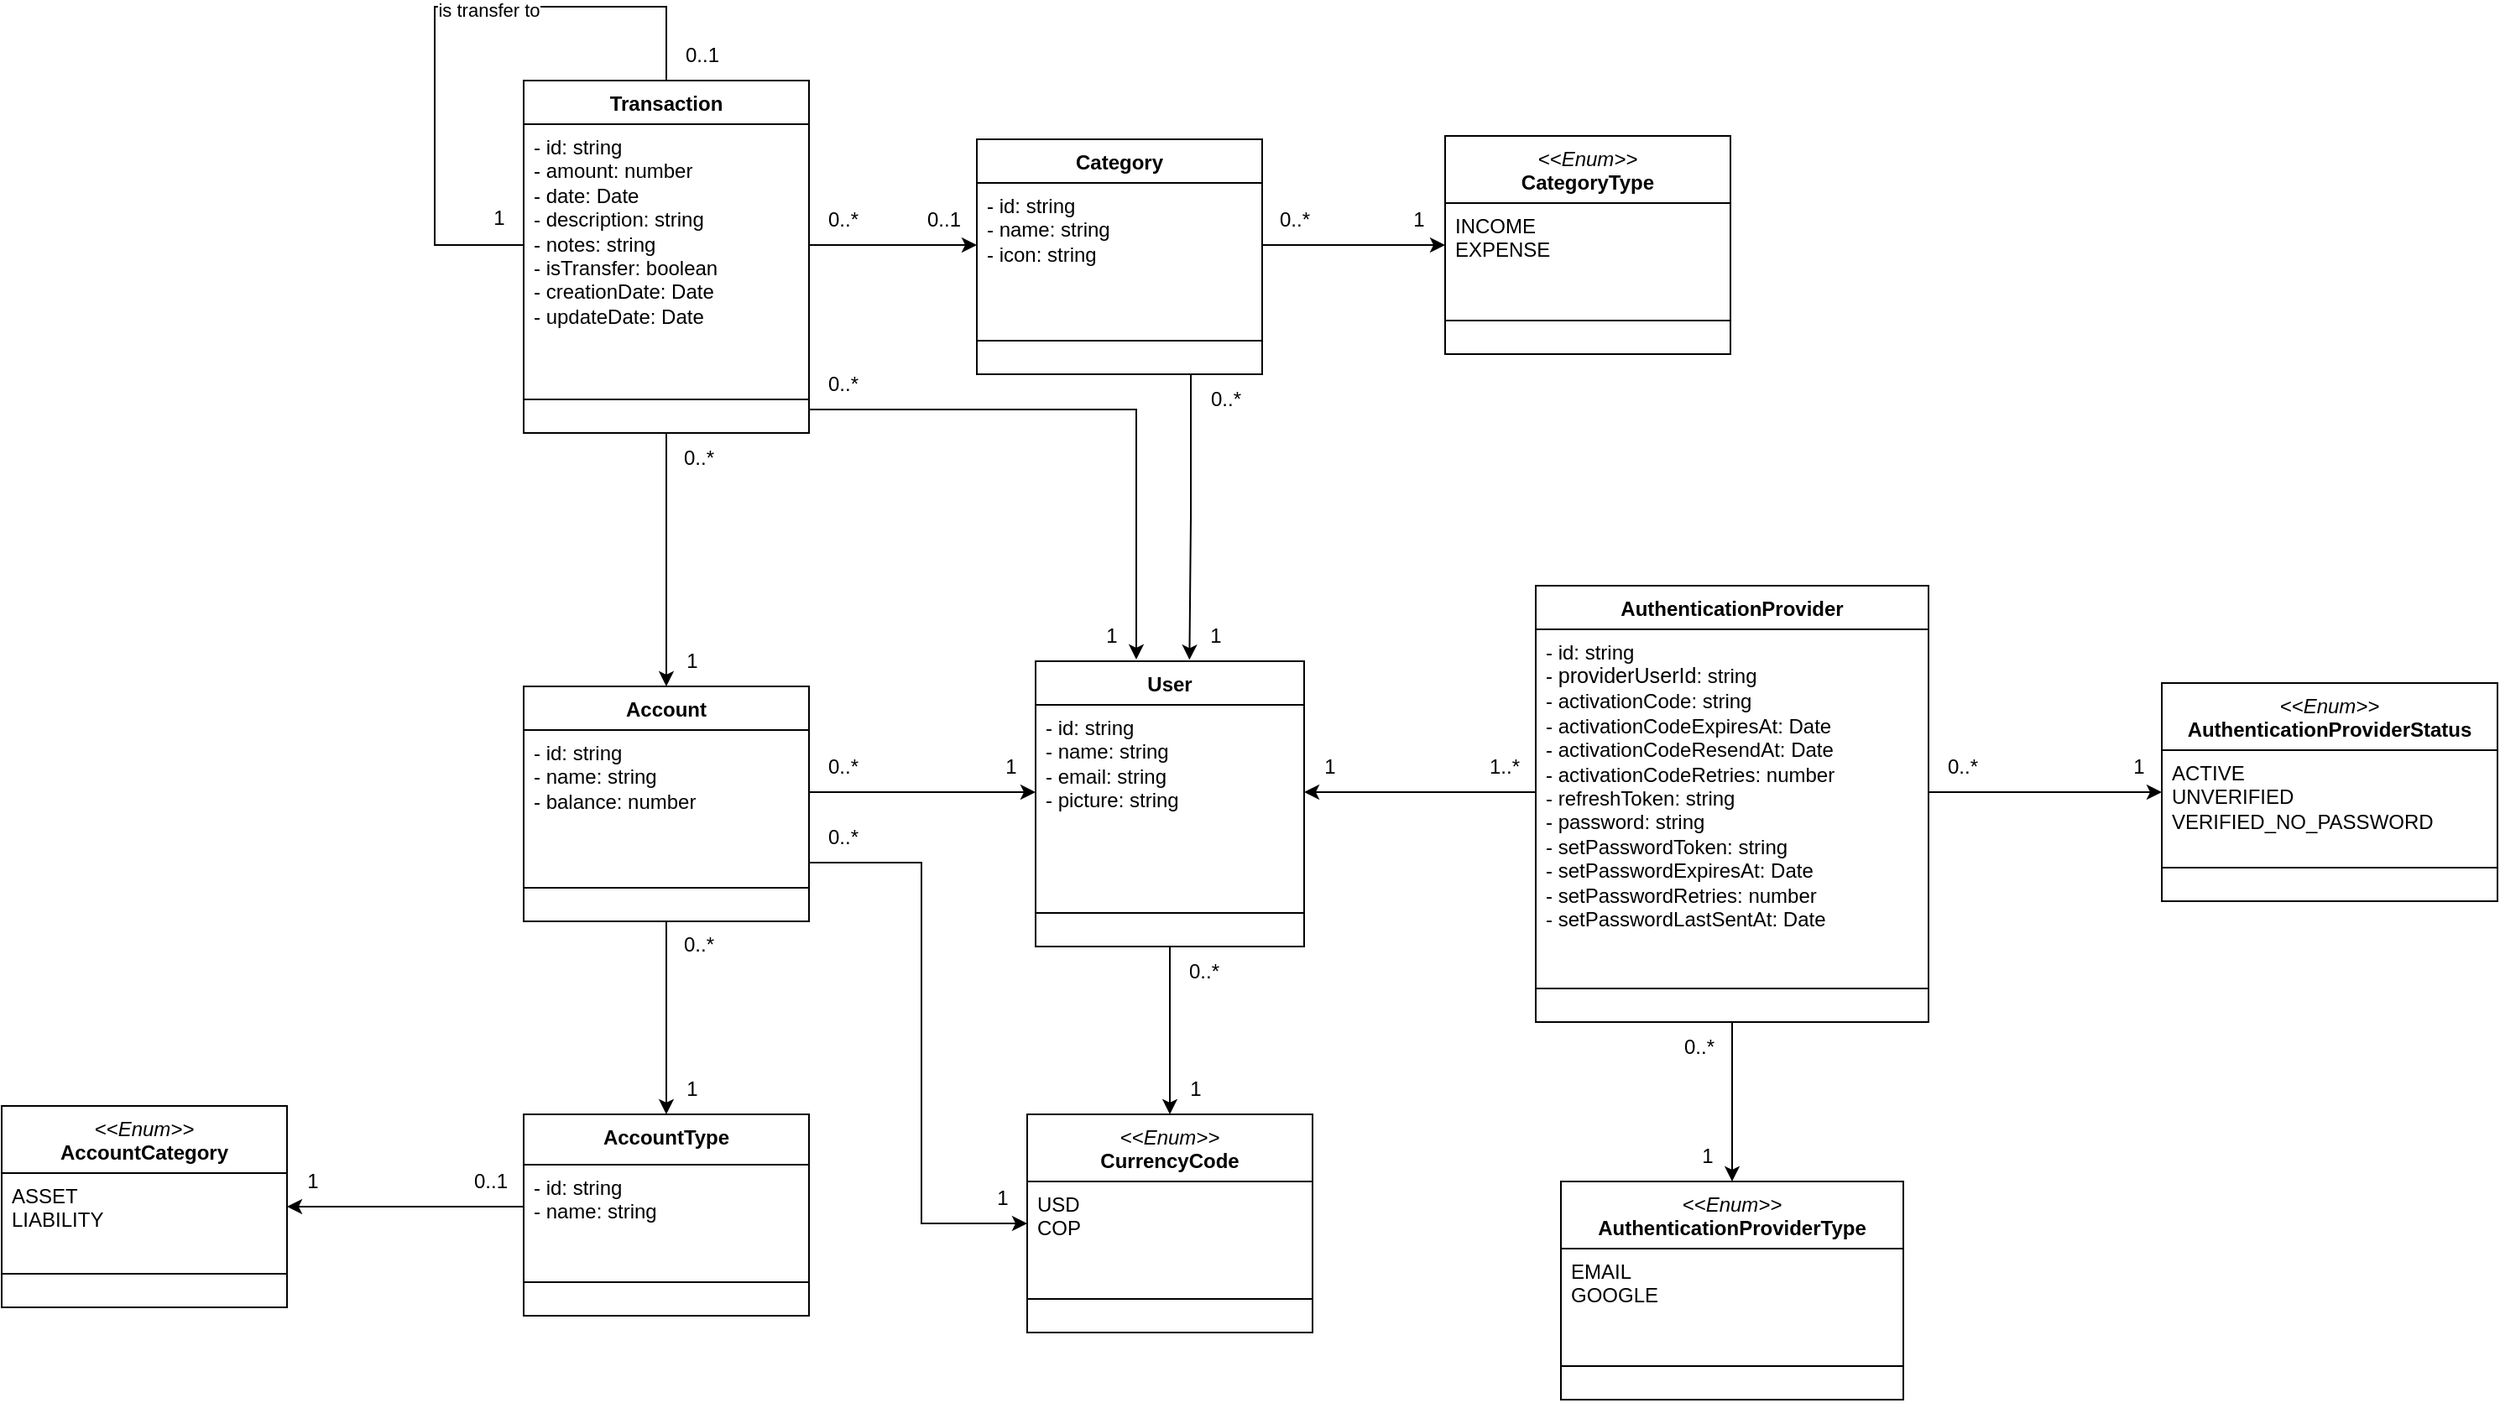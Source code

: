 <mxfile version="28.0.7">
  <diagram name="Page-1" id="EqEseUjB6EhwFP1imNWN">
    <mxGraphModel dx="2136" dy="849" grid="1" gridSize="10" guides="1" tooltips="1" connect="1" arrows="1" fold="1" page="1" pageScale="1" pageWidth="850" pageHeight="1100" background="none" math="0" shadow="0">
      <root>
        <mxCell id="0" />
        <mxCell id="1" parent="0" />
        <mxCell id="4IVgv2YwJj3yk9_aXbhd-1" value="Transaction" style="swimlane;fontStyle=1;align=center;verticalAlign=top;childLayout=stackLayout;horizontal=1;startSize=26;horizontalStack=0;resizeParent=1;resizeParentMax=0;resizeLast=0;collapsible=1;marginBottom=0;whiteSpace=wrap;html=1;" parent="1" vertex="1">
          <mxGeometry x="94" y="84" width="170" height="210" as="geometry" />
        </mxCell>
        <mxCell id="giLxtFIxru5S8UG1Ptxc-1" style="edgeStyle=orthogonalEdgeStyle;rounded=0;orthogonalLoop=1;jettySize=auto;html=1;entryX=0.5;entryY=0;entryDx=0;entryDy=0;endArrow=none;startFill=0;endFill=0;" parent="4IVgv2YwJj3yk9_aXbhd-1" source="4IVgv2YwJj3yk9_aXbhd-2" target="4IVgv2YwJj3yk9_aXbhd-1" edge="1">
          <mxGeometry relative="1" as="geometry">
            <mxPoint x="-83" y="-104" as="targetPoint" />
            <Array as="points">
              <mxPoint x="-53" y="98" />
              <mxPoint x="-53" y="-44" />
              <mxPoint x="85" y="-44" />
            </Array>
          </mxGeometry>
        </mxCell>
        <mxCell id="giLxtFIxru5S8UG1Ptxc-4" value="is transfer to" style="edgeLabel;html=1;align=center;verticalAlign=middle;resizable=0;points=[];" parent="giLxtFIxru5S8UG1Ptxc-1" vertex="1" connectable="0">
          <mxGeometry x="0.204" y="-2" relative="1" as="geometry">
            <mxPoint as="offset" />
          </mxGeometry>
        </mxCell>
        <mxCell id="4IVgv2YwJj3yk9_aXbhd-2" value="- id: string&lt;div&gt;- amount: number&lt;/div&gt;&lt;div&gt;- date: Date&lt;/div&gt;&lt;div&gt;&lt;span style=&quot;background-color: transparent; color: light-dark(rgb(0, 0, 0), rgb(255, 255, 255));&quot;&gt;- description: string&lt;/span&gt;&lt;/div&gt;&lt;div&gt;- notes: string&lt;/div&gt;&lt;div&gt;- isTransfer: boolean&lt;/div&gt;&lt;div&gt;- creationDate: Date&lt;/div&gt;&lt;div&gt;-&amp;nbsp;updateDate: Date&lt;/div&gt;" style="text;strokeColor=none;fillColor=none;align=left;verticalAlign=top;spacingLeft=4;spacingRight=4;overflow=hidden;rotatable=0;points=[[0,0.5],[1,0.5]];portConstraint=eastwest;whiteSpace=wrap;html=1;" parent="4IVgv2YwJj3yk9_aXbhd-1" vertex="1">
          <mxGeometry y="26" width="170" height="144" as="geometry" />
        </mxCell>
        <mxCell id="4IVgv2YwJj3yk9_aXbhd-3" value="" style="line;strokeWidth=1;fillColor=none;align=left;verticalAlign=middle;spacingTop=-1;spacingLeft=3;spacingRight=3;rotatable=0;labelPosition=right;points=[];portConstraint=eastwest;strokeColor=inherit;" parent="4IVgv2YwJj3yk9_aXbhd-1" vertex="1">
          <mxGeometry y="170" width="170" height="40" as="geometry" />
        </mxCell>
        <mxCell id="4IVgv2YwJj3yk9_aXbhd-19" value="Category" style="swimlane;fontStyle=1;align=center;verticalAlign=top;childLayout=stackLayout;horizontal=1;startSize=26;horizontalStack=0;resizeParent=1;resizeParentMax=0;resizeLast=0;collapsible=1;marginBottom=0;whiteSpace=wrap;html=1;" parent="1" vertex="1">
          <mxGeometry x="364" y="119" width="170" height="140" as="geometry" />
        </mxCell>
        <mxCell id="4IVgv2YwJj3yk9_aXbhd-20" value="- id: string&lt;div&gt;- name: string&lt;/div&gt;&lt;div&gt;- icon: string&lt;/div&gt;" style="text;strokeColor=none;fillColor=none;align=left;verticalAlign=top;spacingLeft=4;spacingRight=4;overflow=hidden;rotatable=0;points=[[0,0.5],[1,0.5]];portConstraint=eastwest;whiteSpace=wrap;html=1;" parent="4IVgv2YwJj3yk9_aXbhd-19" vertex="1">
          <mxGeometry y="26" width="170" height="74" as="geometry" />
        </mxCell>
        <mxCell id="4IVgv2YwJj3yk9_aXbhd-21" value="" style="line;strokeWidth=1;fillColor=none;align=left;verticalAlign=middle;spacingTop=-1;spacingLeft=3;spacingRight=3;rotatable=0;labelPosition=right;points=[];portConstraint=eastwest;strokeColor=inherit;" parent="4IVgv2YwJj3yk9_aXbhd-19" vertex="1">
          <mxGeometry y="100" width="170" height="40" as="geometry" />
        </mxCell>
        <mxCell id="4IVgv2YwJj3yk9_aXbhd-22" style="edgeStyle=orthogonalEdgeStyle;rounded=0;orthogonalLoop=1;jettySize=auto;html=1;entryX=0;entryY=0.5;entryDx=0;entryDy=0;exitX=1;exitY=0.5;exitDx=0;exitDy=0;" parent="1" source="4IVgv2YwJj3yk9_aXbhd-2" target="4IVgv2YwJj3yk9_aXbhd-20" edge="1">
          <mxGeometry relative="1" as="geometry" />
        </mxCell>
        <mxCell id="4IVgv2YwJj3yk9_aXbhd-24" value="0..1" style="text;html=1;align=center;verticalAlign=middle;resizable=0;points=[];autosize=1;strokeColor=none;fillColor=none;" parent="1" vertex="1">
          <mxGeometry x="324" y="152" width="40" height="30" as="geometry" />
        </mxCell>
        <mxCell id="4IVgv2YwJj3yk9_aXbhd-49" style="edgeStyle=orthogonalEdgeStyle;rounded=0;orthogonalLoop=1;jettySize=auto;html=1;entryX=0.5;entryY=1;entryDx=0;entryDy=0;startArrow=classic;startFill=1;endArrow=none;endFill=0;exitX=0.5;exitY=0;exitDx=0;exitDy=0;" parent="1" source="E6XDSwYtZxgFJLBzwyTR-1" target="4IVgv2YwJj3yk9_aXbhd-1" edge="1">
          <mxGeometry relative="1" as="geometry">
            <mxPoint x="178.5" y="390" as="sourcePoint" />
          </mxGeometry>
        </mxCell>
        <mxCell id="4IVgv2YwJj3yk9_aXbhd-50" value="0..*" style="text;html=1;align=center;verticalAlign=middle;resizable=0;points=[];autosize=1;strokeColor=none;fillColor=none;" parent="1" vertex="1">
          <mxGeometry x="178" y="294" width="40" height="30" as="geometry" />
        </mxCell>
        <mxCell id="4IVgv2YwJj3yk9_aXbhd-55" value="0..*" style="text;html=1;align=center;verticalAlign=middle;resizable=0;points=[];autosize=1;strokeColor=none;fillColor=none;" parent="1" vertex="1">
          <mxGeometry x="264" y="152" width="40" height="30" as="geometry" />
        </mxCell>
        <mxCell id="4IVgv2YwJj3yk9_aXbhd-57" value="&lt;div&gt;&lt;i style=&quot;font-weight: 400;&quot;&gt;&amp;lt;&amp;lt;Enum&amp;gt;&amp;gt;&lt;/i&gt;&lt;br&gt;&lt;/div&gt;CategoryType" style="swimlane;fontStyle=1;align=center;verticalAlign=top;childLayout=stackLayout;horizontal=1;startSize=40;horizontalStack=0;resizeParent=1;resizeParentMax=0;resizeLast=0;collapsible=1;marginBottom=0;whiteSpace=wrap;html=1;" parent="1" vertex="1">
          <mxGeometry x="643" y="117" width="170" height="130" as="geometry">
            <mxRectangle x="205" y="40" width="130" height="30" as="alternateBounds" />
          </mxGeometry>
        </mxCell>
        <mxCell id="4IVgv2YwJj3yk9_aXbhd-58" value="&lt;div&gt;INCOME&lt;/div&gt;&lt;div&gt;EXPENSE&lt;/div&gt;" style="text;strokeColor=none;fillColor=none;align=left;verticalAlign=top;spacingLeft=4;spacingRight=4;overflow=hidden;rotatable=0;points=[[0,0.5],[1,0.5]];portConstraint=eastwest;whiteSpace=wrap;html=1;" parent="4IVgv2YwJj3yk9_aXbhd-57" vertex="1">
          <mxGeometry y="40" width="170" height="50" as="geometry" />
        </mxCell>
        <mxCell id="4IVgv2YwJj3yk9_aXbhd-59" value="" style="line;strokeWidth=1;fillColor=none;align=left;verticalAlign=middle;spacingTop=-1;spacingLeft=3;spacingRight=3;rotatable=0;labelPosition=right;points=[];portConstraint=eastwest;strokeColor=inherit;" parent="4IVgv2YwJj3yk9_aXbhd-57" vertex="1">
          <mxGeometry y="90" width="170" height="40" as="geometry" />
        </mxCell>
        <mxCell id="4IVgv2YwJj3yk9_aXbhd-63" value="&lt;div&gt;&lt;i style=&quot;font-weight: 400;&quot;&gt;&amp;lt;&amp;lt;Enum&amp;gt;&amp;gt;&lt;/i&gt;&lt;br&gt;&lt;/div&gt;CurrencyCode" style="swimlane;fontStyle=1;align=center;verticalAlign=top;childLayout=stackLayout;horizontal=1;startSize=40;horizontalStack=0;resizeParent=1;resizeParentMax=0;resizeLast=0;collapsible=1;marginBottom=0;whiteSpace=wrap;html=1;" parent="1" vertex="1">
          <mxGeometry x="394" y="700" width="170" height="130" as="geometry">
            <mxRectangle x="205" y="40" width="130" height="30" as="alternateBounds" />
          </mxGeometry>
        </mxCell>
        <mxCell id="4IVgv2YwJj3yk9_aXbhd-64" value="USD&lt;div&gt;COP&lt;/div&gt;" style="text;strokeColor=none;fillColor=none;align=left;verticalAlign=top;spacingLeft=4;spacingRight=4;overflow=hidden;rotatable=0;points=[[0,0.5],[1,0.5]];portConstraint=eastwest;whiteSpace=wrap;html=1;" parent="4IVgv2YwJj3yk9_aXbhd-63" vertex="1">
          <mxGeometry y="40" width="170" height="50" as="geometry" />
        </mxCell>
        <mxCell id="4IVgv2YwJj3yk9_aXbhd-65" value="" style="line;strokeWidth=1;fillColor=none;align=left;verticalAlign=middle;spacingTop=-1;spacingLeft=3;spacingRight=3;rotatable=0;labelPosition=right;points=[];portConstraint=eastwest;strokeColor=inherit;" parent="4IVgv2YwJj3yk9_aXbhd-63" vertex="1">
          <mxGeometry y="90" width="170" height="40" as="geometry" />
        </mxCell>
        <mxCell id="4IVgv2YwJj3yk9_aXbhd-67" value="1" style="text;html=1;align=center;verticalAlign=middle;resizable=0;points=[];autosize=1;strokeColor=none;fillColor=none;" parent="1" vertex="1">
          <mxGeometry x="364" y="735" width="30" height="30" as="geometry" />
        </mxCell>
        <mxCell id="4IVgv2YwJj3yk9_aXbhd-68" value="0..*" style="text;html=1;align=center;verticalAlign=middle;resizable=0;points=[];autosize=1;strokeColor=none;fillColor=none;" parent="1" vertex="1">
          <mxGeometry x="264" y="520" width="40" height="30" as="geometry" />
        </mxCell>
        <mxCell id="i_zmqgEO7VjL27VZgSfz-4" style="edgeStyle=orthogonalEdgeStyle;rounded=0;orthogonalLoop=1;jettySize=auto;html=1;" parent="1" source="E6XDSwYtZxgFJLBzwyTR-1" target="i_zmqgEO7VjL27VZgSfz-1" edge="1">
          <mxGeometry relative="1" as="geometry" />
        </mxCell>
        <mxCell id="E6XDSwYtZxgFJLBzwyTR-1" value="Account" style="swimlane;fontStyle=1;align=center;verticalAlign=top;childLayout=stackLayout;horizontal=1;startSize=26;horizontalStack=0;resizeParent=1;resizeParentMax=0;resizeLast=0;collapsible=1;marginBottom=0;whiteSpace=wrap;html=1;" parent="1" vertex="1">
          <mxGeometry x="94" y="445" width="170" height="140" as="geometry" />
        </mxCell>
        <mxCell id="E6XDSwYtZxgFJLBzwyTR-2" value="- id: string&lt;div&gt;- name: string&lt;br&gt;&lt;div&gt;- balance: number&lt;/div&gt;&lt;/div&gt;" style="text;strokeColor=none;fillColor=none;align=left;verticalAlign=top;spacingLeft=4;spacingRight=4;overflow=hidden;rotatable=0;points=[[0,0.5],[1,0.5]];portConstraint=eastwest;whiteSpace=wrap;html=1;" parent="E6XDSwYtZxgFJLBzwyTR-1" vertex="1">
          <mxGeometry y="26" width="170" height="74" as="geometry" />
        </mxCell>
        <mxCell id="E6XDSwYtZxgFJLBzwyTR-3" value="" style="line;strokeWidth=1;fillColor=none;align=left;verticalAlign=middle;spacingTop=-1;spacingLeft=3;spacingRight=3;rotatable=0;labelPosition=right;points=[];portConstraint=eastwest;strokeColor=inherit;" parent="E6XDSwYtZxgFJLBzwyTR-1" vertex="1">
          <mxGeometry y="100" width="170" height="40" as="geometry" />
        </mxCell>
        <mxCell id="E6XDSwYtZxgFJLBzwyTR-6" value="1" style="text;html=1;align=center;verticalAlign=middle;resizable=0;points=[];autosize=1;strokeColor=none;fillColor=none;" parent="1" vertex="1">
          <mxGeometry x="179" y="415" width="30" height="30" as="geometry" />
        </mxCell>
        <mxCell id="qzz9vTHvMLFRcsr79LCF-2" style="edgeStyle=orthogonalEdgeStyle;rounded=0;orthogonalLoop=1;jettySize=auto;html=1;exitX=0.5;exitY=1;exitDx=0;exitDy=0;entryX=0.5;entryY=0;entryDx=0;entryDy=0;" parent="1" source="E6XDSwYtZxgFJLBzwyTR-8" target="4IVgv2YwJj3yk9_aXbhd-63" edge="1">
          <mxGeometry relative="1" as="geometry" />
        </mxCell>
        <mxCell id="E6XDSwYtZxgFJLBzwyTR-8" value="User" style="swimlane;fontStyle=1;align=center;verticalAlign=top;childLayout=stackLayout;horizontal=1;startSize=26;horizontalStack=0;resizeParent=1;resizeParentMax=0;resizeLast=0;collapsible=1;marginBottom=0;whiteSpace=wrap;html=1;" parent="1" vertex="1">
          <mxGeometry x="399" y="430" width="160" height="170" as="geometry" />
        </mxCell>
        <mxCell id="E6XDSwYtZxgFJLBzwyTR-9" value="- id: string&lt;div&gt;- name: string&lt;br&gt;&lt;div&gt;- email: string&lt;/div&gt;&lt;/div&gt;&lt;div&gt;- picture: string&lt;/div&gt;" style="text;strokeColor=none;fillColor=none;align=left;verticalAlign=top;spacingLeft=4;spacingRight=4;overflow=hidden;rotatable=0;points=[[0,0.5],[1,0.5]];portConstraint=eastwest;whiteSpace=wrap;html=1;" parent="E6XDSwYtZxgFJLBzwyTR-8" vertex="1">
          <mxGeometry y="26" width="160" height="104" as="geometry" />
        </mxCell>
        <mxCell id="E6XDSwYtZxgFJLBzwyTR-10" value="" style="line;strokeWidth=1;fillColor=none;align=left;verticalAlign=middle;spacingTop=-1;spacingLeft=3;spacingRight=3;rotatable=0;labelPosition=right;points=[];portConstraint=eastwest;strokeColor=inherit;" parent="E6XDSwYtZxgFJLBzwyTR-8" vertex="1">
          <mxGeometry y="130" width="160" height="40" as="geometry" />
        </mxCell>
        <mxCell id="E6XDSwYtZxgFJLBzwyTR-13" value="0..*" style="text;html=1;align=center;verticalAlign=middle;resizable=0;points=[];autosize=1;strokeColor=none;fillColor=none;" parent="1" vertex="1">
          <mxGeometry x="264" y="478" width="40" height="30" as="geometry" />
        </mxCell>
        <mxCell id="E6XDSwYtZxgFJLBzwyTR-14" value="1" style="text;html=1;align=center;verticalAlign=middle;resizable=0;points=[];autosize=1;strokeColor=none;fillColor=none;" parent="1" vertex="1">
          <mxGeometry x="369" y="478" width="30" height="30" as="geometry" />
        </mxCell>
        <mxCell id="HKFmsxtZMBqY3XFtCL7B-4" style="edgeStyle=orthogonalEdgeStyle;rounded=0;orthogonalLoop=1;jettySize=auto;html=1;exitX=1;exitY=0.75;exitDx=0;exitDy=0;entryX=0;entryY=0.5;entryDx=0;entryDy=0;" parent="1" source="E6XDSwYtZxgFJLBzwyTR-1" target="4IVgv2YwJj3yk9_aXbhd-64" edge="1">
          <mxGeometry relative="1" as="geometry">
            <Array as="points">
              <mxPoint x="331" y="550" />
              <mxPoint x="331" y="765" />
            </Array>
          </mxGeometry>
        </mxCell>
        <mxCell id="HKFmsxtZMBqY3XFtCL7B-6" value="0..*" style="text;html=1;align=center;verticalAlign=middle;resizable=0;points=[];autosize=1;strokeColor=none;fillColor=none;" parent="1" vertex="1">
          <mxGeometry x="264" y="250" width="40" height="30" as="geometry" />
        </mxCell>
        <mxCell id="HKFmsxtZMBqY3XFtCL7B-7" value="1" style="text;html=1;align=center;verticalAlign=middle;resizable=0;points=[];autosize=1;strokeColor=none;fillColor=none;" parent="1" vertex="1">
          <mxGeometry x="429" y="400" width="30" height="30" as="geometry" />
        </mxCell>
        <mxCell id="Uoa0D3wc2wCWtFt8kNzC-2" value="1" style="text;html=1;align=center;verticalAlign=middle;resizable=0;points=[];autosize=1;strokeColor=none;fillColor=none;" parent="1" vertex="1">
          <mxGeometry x="491" y="400" width="30" height="30" as="geometry" />
        </mxCell>
        <mxCell id="Uoa0D3wc2wCWtFt8kNzC-3" value="0..*" style="text;html=1;align=center;verticalAlign=middle;resizable=0;points=[];autosize=1;strokeColor=none;fillColor=none;" parent="1" vertex="1">
          <mxGeometry x="492" y="259" width="40" height="30" as="geometry" />
        </mxCell>
        <mxCell id="ZD57u5LpEhazBJ8pezvG-1" value="&lt;div&gt;&lt;i style=&quot;font-weight: 400;&quot;&gt;&amp;lt;&amp;lt;Enum&amp;gt;&amp;gt;&lt;/i&gt;&lt;br&gt;&lt;/div&gt;AuthenticationProviderStatus" style="swimlane;fontStyle=1;align=center;verticalAlign=top;childLayout=stackLayout;horizontal=1;startSize=40;horizontalStack=0;resizeParent=1;resizeParentMax=0;resizeLast=0;collapsible=1;marginBottom=0;whiteSpace=wrap;html=1;" parent="1" vertex="1">
          <mxGeometry x="1070" y="443" width="200" height="130" as="geometry">
            <mxRectangle x="205" y="40" width="130" height="30" as="alternateBounds" />
          </mxGeometry>
        </mxCell>
        <mxCell id="ZD57u5LpEhazBJ8pezvG-2" value="&lt;div&gt;ACTIVE&lt;/div&gt;&lt;div&gt;UNVERIFIED&lt;/div&gt;&lt;div&gt;VERIFIED_NO_PASSWORD&lt;/div&gt;&lt;div&gt;&lt;br&gt;&lt;/div&gt;" style="text;strokeColor=none;fillColor=none;align=left;verticalAlign=top;spacingLeft=4;spacingRight=4;overflow=hidden;rotatable=0;points=[[0,0.5],[1,0.5]];portConstraint=eastwest;whiteSpace=wrap;html=1;" parent="ZD57u5LpEhazBJ8pezvG-1" vertex="1">
          <mxGeometry y="40" width="200" height="50" as="geometry" />
        </mxCell>
        <mxCell id="ZD57u5LpEhazBJ8pezvG-3" value="" style="line;strokeWidth=1;fillColor=none;align=left;verticalAlign=middle;spacingTop=-1;spacingLeft=3;spacingRight=3;rotatable=0;labelPosition=right;points=[];portConstraint=eastwest;strokeColor=inherit;" parent="ZD57u5LpEhazBJ8pezvG-1" vertex="1">
          <mxGeometry y="90" width="200" height="40" as="geometry" />
        </mxCell>
        <mxCell id="ZD57u5LpEhazBJ8pezvG-5" value="0..*" style="text;html=1;align=center;verticalAlign=middle;resizable=0;points=[];autosize=1;strokeColor=none;fillColor=none;" parent="1" vertex="1">
          <mxGeometry x="931" y="478" width="40" height="30" as="geometry" />
        </mxCell>
        <mxCell id="ZD57u5LpEhazBJ8pezvG-6" value="1" style="text;html=1;align=center;verticalAlign=middle;resizable=0;points=[];autosize=1;strokeColor=none;fillColor=none;" parent="1" vertex="1">
          <mxGeometry x="1041" y="478" width="30" height="30" as="geometry" />
        </mxCell>
        <mxCell id="GtB9pWS0f8hiLUgauO-V-2" style="edgeStyle=orthogonalEdgeStyle;rounded=0;orthogonalLoop=1;jettySize=auto;html=1;" parent="1" source="E6XDSwYtZxgFJLBzwyTR-2" target="E6XDSwYtZxgFJLBzwyTR-9" edge="1">
          <mxGeometry relative="1" as="geometry" />
        </mxCell>
        <mxCell id="p6ty_ED9nkUPZI39vZnu-7" style="edgeStyle=orthogonalEdgeStyle;rounded=0;orthogonalLoop=1;jettySize=auto;html=1;entryX=0.5;entryY=0;entryDx=0;entryDy=0;exitX=0.5;exitY=1;exitDx=0;exitDy=0;" parent="1" source="p6ty_ED9nkUPZI39vZnu-1" target="p6ty_ED9nkUPZI39vZnu-4" edge="1">
          <mxGeometry relative="1" as="geometry">
            <mxPoint x="815" y="690" as="sourcePoint" />
          </mxGeometry>
        </mxCell>
        <mxCell id="p6ty_ED9nkUPZI39vZnu-1" value="AuthenticationProvider" style="swimlane;fontStyle=1;align=center;verticalAlign=top;childLayout=stackLayout;horizontal=1;startSize=26;horizontalStack=0;resizeParent=1;resizeParentMax=0;resizeLast=0;collapsible=1;marginBottom=0;whiteSpace=wrap;html=1;" parent="1" vertex="1">
          <mxGeometry x="697" y="385" width="234" height="260" as="geometry" />
        </mxCell>
        <mxCell id="p6ty_ED9nkUPZI39vZnu-2" value="- id: string&lt;div&gt;&lt;div&gt;-&amp;nbsp;&lt;span style=&quot;font-family: var(--ds-font-family-code); font-size: 12.573px; background-color: transparent; color: light-dark(rgb(0, 0, 0), rgb(255, 255, 255));&quot;&gt;providerUserId&lt;/span&gt;&lt;span style=&quot;background-color: transparent; color: light-dark(rgb(0, 0, 0), rgb(255, 255, 255));&quot;&gt;: string&lt;/span&gt;&lt;br&gt;&lt;/div&gt;&lt;/div&gt;&lt;div&gt;&lt;div&gt;- activationCode: string&lt;/div&gt;&lt;div&gt;- activationCodeExpiresAt: Date&lt;/div&gt;&lt;div&gt;- activationCodeResendAt: Date&lt;/div&gt;&lt;div&gt;- activationCodeRetries: number&lt;/div&gt;&lt;/div&gt;&lt;div&gt;- refreshToken: string&lt;/div&gt;&lt;div&gt;- password: string&lt;/div&gt;&lt;div&gt;- setPasswordToken: string&lt;br&gt;&lt;div&gt;- setPasswordExpiresAt: Date&lt;/div&gt;&lt;div&gt;- setPasswordRetries: number&lt;/div&gt;&lt;div&gt;- setPasswordLastSentAt: Date&lt;/div&gt;&lt;/div&gt;" style="text;strokeColor=none;fillColor=none;align=left;verticalAlign=top;spacingLeft=4;spacingRight=4;overflow=hidden;rotatable=0;points=[[0,0.5],[1,0.5]];portConstraint=eastwest;whiteSpace=wrap;html=1;" parent="p6ty_ED9nkUPZI39vZnu-1" vertex="1">
          <mxGeometry y="26" width="234" height="194" as="geometry" />
        </mxCell>
        <mxCell id="p6ty_ED9nkUPZI39vZnu-3" value="" style="line;strokeWidth=1;fillColor=none;align=left;verticalAlign=middle;spacingTop=-1;spacingLeft=3;spacingRight=3;rotatable=0;labelPosition=right;points=[];portConstraint=eastwest;strokeColor=inherit;" parent="p6ty_ED9nkUPZI39vZnu-1" vertex="1">
          <mxGeometry y="220" width="234" height="40" as="geometry" />
        </mxCell>
        <mxCell id="p6ty_ED9nkUPZI39vZnu-4" value="&lt;div&gt;&lt;i style=&quot;font-weight: 400;&quot;&gt;&amp;lt;&amp;lt;Enum&amp;gt;&amp;gt;&lt;/i&gt;&lt;br&gt;&lt;/div&gt;Authentication&lt;span style=&quot;background-color: transparent; color: light-dark(rgb(0, 0, 0), rgb(255, 255, 255));&quot;&gt;ProviderType&lt;/span&gt;" style="swimlane;fontStyle=1;align=center;verticalAlign=top;childLayout=stackLayout;horizontal=1;startSize=40;horizontalStack=0;resizeParent=1;resizeParentMax=0;resizeLast=0;collapsible=1;marginBottom=0;whiteSpace=wrap;html=1;" parent="1" vertex="1">
          <mxGeometry x="712" y="740" width="204" height="130" as="geometry">
            <mxRectangle x="205" y="40" width="130" height="30" as="alternateBounds" />
          </mxGeometry>
        </mxCell>
        <mxCell id="p6ty_ED9nkUPZI39vZnu-5" value="&lt;div&gt;EMAIL&lt;/div&gt;&lt;div&gt;GOOGLE&lt;/div&gt;" style="text;strokeColor=none;fillColor=none;align=left;verticalAlign=top;spacingLeft=4;spacingRight=4;overflow=hidden;rotatable=0;points=[[0,0.5],[1,0.5]];portConstraint=eastwest;whiteSpace=wrap;html=1;" parent="p6ty_ED9nkUPZI39vZnu-4" vertex="1">
          <mxGeometry y="40" width="204" height="50" as="geometry" />
        </mxCell>
        <mxCell id="p6ty_ED9nkUPZI39vZnu-6" value="" style="line;strokeWidth=1;fillColor=none;align=left;verticalAlign=middle;spacingTop=-1;spacingLeft=3;spacingRight=3;rotatable=0;labelPosition=right;points=[];portConstraint=eastwest;strokeColor=inherit;" parent="p6ty_ED9nkUPZI39vZnu-4" vertex="1">
          <mxGeometry y="90" width="204" height="40" as="geometry" />
        </mxCell>
        <mxCell id="p6ty_ED9nkUPZI39vZnu-8" value="1" style="text;html=1;align=center;verticalAlign=middle;resizable=0;points=[];autosize=1;strokeColor=none;fillColor=none;" parent="1" vertex="1">
          <mxGeometry x="784" y="710" width="30" height="30" as="geometry" />
        </mxCell>
        <mxCell id="p6ty_ED9nkUPZI39vZnu-9" value="0..*" style="text;html=1;align=center;verticalAlign=middle;resizable=0;points=[];autosize=1;strokeColor=none;fillColor=none;" parent="1" vertex="1">
          <mxGeometry x="774" y="645" width="40" height="30" as="geometry" />
        </mxCell>
        <mxCell id="p6ty_ED9nkUPZI39vZnu-10" style="edgeStyle=orthogonalEdgeStyle;rounded=0;orthogonalLoop=1;jettySize=auto;html=1;exitX=0;exitY=0.5;exitDx=0;exitDy=0;entryX=1;entryY=0.5;entryDx=0;entryDy=0;" parent="1" source="p6ty_ED9nkUPZI39vZnu-2" target="E6XDSwYtZxgFJLBzwyTR-9" edge="1">
          <mxGeometry relative="1" as="geometry" />
        </mxCell>
        <mxCell id="p6ty_ED9nkUPZI39vZnu-11" value="1" style="text;html=1;align=center;verticalAlign=middle;resizable=0;points=[];autosize=1;strokeColor=none;fillColor=none;" parent="1" vertex="1">
          <mxGeometry x="559" y="478" width="30" height="30" as="geometry" />
        </mxCell>
        <mxCell id="p6ty_ED9nkUPZI39vZnu-12" value="1..*" style="text;html=1;align=center;verticalAlign=middle;resizable=0;points=[];autosize=1;strokeColor=none;fillColor=none;" parent="1" vertex="1">
          <mxGeometry x="658" y="478" width="40" height="30" as="geometry" />
        </mxCell>
        <mxCell id="Zyi1jI88KUTKUBiFstPU-3" style="edgeStyle=orthogonalEdgeStyle;rounded=0;orthogonalLoop=1;jettySize=auto;html=1;exitX=0.75;exitY=1;exitDx=0;exitDy=0;entryX=0.573;entryY=-0.005;entryDx=0;entryDy=0;entryPerimeter=0;" parent="1" source="4IVgv2YwJj3yk9_aXbhd-19" target="E6XDSwYtZxgFJLBzwyTR-8" edge="1">
          <mxGeometry relative="1" as="geometry">
            <mxPoint x="491" y="380" as="targetPoint" />
          </mxGeometry>
        </mxCell>
        <mxCell id="21RGkuv4sAFXuKDQ0Lcb-1" style="edgeStyle=orthogonalEdgeStyle;rounded=0;orthogonalLoop=1;jettySize=auto;html=1;entryX=0;entryY=0.5;entryDx=0;entryDy=0;" parent="1" source="p6ty_ED9nkUPZI39vZnu-2" target="ZD57u5LpEhazBJ8pezvG-2" edge="1">
          <mxGeometry relative="1" as="geometry" />
        </mxCell>
        <mxCell id="0h29m-L7SLsWld9X3bA5-1" style="edgeStyle=orthogonalEdgeStyle;rounded=0;orthogonalLoop=1;jettySize=auto;html=1;exitX=1;exitY=0.5;exitDx=0;exitDy=0;entryX=0.375;entryY=-0.006;entryDx=0;entryDy=0;entryPerimeter=0;" parent="1" source="4IVgv2YwJj3yk9_aXbhd-2" target="E6XDSwYtZxgFJLBzwyTR-8" edge="1">
          <mxGeometry relative="1" as="geometry">
            <Array as="points">
              <mxPoint x="264" y="280" />
              <mxPoint x="459" y="280" />
            </Array>
          </mxGeometry>
        </mxCell>
        <mxCell id="i_zmqgEO7VjL27VZgSfz-1" value="&lt;div&gt;&lt;span style=&quot;background-color: transparent; color: light-dark(rgb(0, 0, 0), rgb(255, 255, 255));&quot;&gt;AccountType&lt;/span&gt;&lt;/div&gt;" style="swimlane;fontStyle=1;align=center;verticalAlign=top;childLayout=stackLayout;horizontal=1;startSize=30;horizontalStack=0;resizeParent=1;resizeParentMax=0;resizeLast=0;collapsible=1;marginBottom=0;whiteSpace=wrap;html=1;" parent="1" vertex="1">
          <mxGeometry x="94" y="700" width="170" height="120" as="geometry">
            <mxRectangle x="205" y="40" width="130" height="30" as="alternateBounds" />
          </mxGeometry>
        </mxCell>
        <mxCell id="i_zmqgEO7VjL27VZgSfz-2" value="- id: string&lt;div&gt;- name: string&lt;/div&gt;" style="text;strokeColor=none;fillColor=none;align=left;verticalAlign=top;spacingLeft=4;spacingRight=4;overflow=hidden;rotatable=0;points=[[0,0.5],[1,0.5]];portConstraint=eastwest;whiteSpace=wrap;html=1;" parent="i_zmqgEO7VjL27VZgSfz-1" vertex="1">
          <mxGeometry y="30" width="170" height="50" as="geometry" />
        </mxCell>
        <mxCell id="i_zmqgEO7VjL27VZgSfz-3" value="" style="line;strokeWidth=1;fillColor=none;align=left;verticalAlign=middle;spacingTop=-1;spacingLeft=3;spacingRight=3;rotatable=0;labelPosition=right;points=[];portConstraint=eastwest;strokeColor=inherit;" parent="i_zmqgEO7VjL27VZgSfz-1" vertex="1">
          <mxGeometry y="80" width="170" height="40" as="geometry" />
        </mxCell>
        <mxCell id="i_zmqgEO7VjL27VZgSfz-5" value="1" style="text;html=1;align=center;verticalAlign=middle;resizable=0;points=[];autosize=1;strokeColor=none;fillColor=none;" parent="1" vertex="1">
          <mxGeometry x="179" y="670" width="30" height="30" as="geometry" />
        </mxCell>
        <mxCell id="i_zmqgEO7VjL27VZgSfz-6" value="0..*" style="text;html=1;align=center;verticalAlign=middle;resizable=0;points=[];autosize=1;strokeColor=none;fillColor=none;" parent="1" vertex="1">
          <mxGeometry x="178" y="584" width="40" height="30" as="geometry" />
        </mxCell>
        <mxCell id="XWxssrTGbIHwClmgR3RE-1" style="edgeStyle=orthogonalEdgeStyle;rounded=0;orthogonalLoop=1;jettySize=auto;html=1;entryX=0;entryY=0.5;entryDx=0;entryDy=0;" parent="1" source="4IVgv2YwJj3yk9_aXbhd-20" target="4IVgv2YwJj3yk9_aXbhd-58" edge="1">
          <mxGeometry relative="1" as="geometry" />
        </mxCell>
        <mxCell id="XWxssrTGbIHwClmgR3RE-3" value="1" style="text;html=1;align=center;verticalAlign=middle;resizable=0;points=[];autosize=1;strokeColor=none;fillColor=none;" parent="1" vertex="1">
          <mxGeometry x="612" y="152" width="30" height="30" as="geometry" />
        </mxCell>
        <mxCell id="XWxssrTGbIHwClmgR3RE-4" value="0..*" style="text;html=1;align=center;verticalAlign=middle;resizable=0;points=[];autosize=1;strokeColor=none;fillColor=none;" parent="1" vertex="1">
          <mxGeometry x="533" y="152" width="40" height="30" as="geometry" />
        </mxCell>
        <mxCell id="giLxtFIxru5S8UG1Ptxc-2" value="1" style="text;html=1;align=center;verticalAlign=middle;resizable=0;points=[];autosize=1;strokeColor=none;fillColor=none;" parent="1" vertex="1">
          <mxGeometry x="64" y="151" width="30" height="30" as="geometry" />
        </mxCell>
        <mxCell id="giLxtFIxru5S8UG1Ptxc-3" value="0..1" style="text;html=1;align=center;verticalAlign=middle;resizable=0;points=[];autosize=1;strokeColor=none;fillColor=none;" parent="1" vertex="1">
          <mxGeometry x="180" y="54" width="40" height="30" as="geometry" />
        </mxCell>
        <mxCell id="qzz9vTHvMLFRcsr79LCF-3" value="1" style="text;html=1;align=center;verticalAlign=middle;resizable=0;points=[];autosize=1;strokeColor=none;fillColor=none;" parent="1" vertex="1">
          <mxGeometry x="479" y="670" width="30" height="30" as="geometry" />
        </mxCell>
        <mxCell id="qzz9vTHvMLFRcsr79LCF-4" value="0..*" style="text;html=1;align=center;verticalAlign=middle;resizable=0;points=[];autosize=1;strokeColor=none;fillColor=none;" parent="1" vertex="1">
          <mxGeometry x="479" y="600" width="40" height="30" as="geometry" />
        </mxCell>
        <mxCell id="EvDaNptRsy9-H6BZaDKJ-1" value="&lt;div&gt;&lt;i style=&quot;font-weight: 400;&quot;&gt;&amp;lt;&amp;lt;Enum&amp;gt;&amp;gt;&lt;/i&gt;&lt;br&gt;&lt;/div&gt;AccountCategory" style="swimlane;fontStyle=1;align=center;verticalAlign=top;childLayout=stackLayout;horizontal=1;startSize=40;horizontalStack=0;resizeParent=1;resizeParentMax=0;resizeLast=0;collapsible=1;marginBottom=0;whiteSpace=wrap;html=1;" vertex="1" parent="1">
          <mxGeometry x="-217" y="695" width="170" height="120" as="geometry">
            <mxRectangle x="205" y="40" width="130" height="30" as="alternateBounds" />
          </mxGeometry>
        </mxCell>
        <mxCell id="EvDaNptRsy9-H6BZaDKJ-2" value="ASSET&lt;div&gt;LIABILITY&lt;/div&gt;" style="text;strokeColor=none;fillColor=none;align=left;verticalAlign=top;spacingLeft=4;spacingRight=4;overflow=hidden;rotatable=0;points=[[0,0.5],[1,0.5]];portConstraint=eastwest;whiteSpace=wrap;html=1;" vertex="1" parent="EvDaNptRsy9-H6BZaDKJ-1">
          <mxGeometry y="40" width="170" height="40" as="geometry" />
        </mxCell>
        <mxCell id="EvDaNptRsy9-H6BZaDKJ-3" value="" style="line;strokeWidth=1;fillColor=none;align=left;verticalAlign=middle;spacingTop=-1;spacingLeft=3;spacingRight=3;rotatable=0;labelPosition=right;points=[];portConstraint=eastwest;strokeColor=inherit;" vertex="1" parent="EvDaNptRsy9-H6BZaDKJ-1">
          <mxGeometry y="80" width="170" height="40" as="geometry" />
        </mxCell>
        <mxCell id="EvDaNptRsy9-H6BZaDKJ-4" style="edgeStyle=orthogonalEdgeStyle;rounded=0;orthogonalLoop=1;jettySize=auto;html=1;" edge="1" parent="1" source="i_zmqgEO7VjL27VZgSfz-2" target="EvDaNptRsy9-H6BZaDKJ-2">
          <mxGeometry relative="1" as="geometry" />
        </mxCell>
        <mxCell id="EvDaNptRsy9-H6BZaDKJ-5" value="0..1" style="text;html=1;align=center;verticalAlign=middle;resizable=0;points=[];autosize=1;strokeColor=none;fillColor=none;" vertex="1" parent="1">
          <mxGeometry x="54" y="725" width="40" height="30" as="geometry" />
        </mxCell>
        <mxCell id="EvDaNptRsy9-H6BZaDKJ-6" value="1" style="text;html=1;align=center;verticalAlign=middle;resizable=0;points=[];autosize=1;strokeColor=none;fillColor=none;" vertex="1" parent="1">
          <mxGeometry x="-47" y="725" width="30" height="30" as="geometry" />
        </mxCell>
      </root>
    </mxGraphModel>
  </diagram>
</mxfile>
